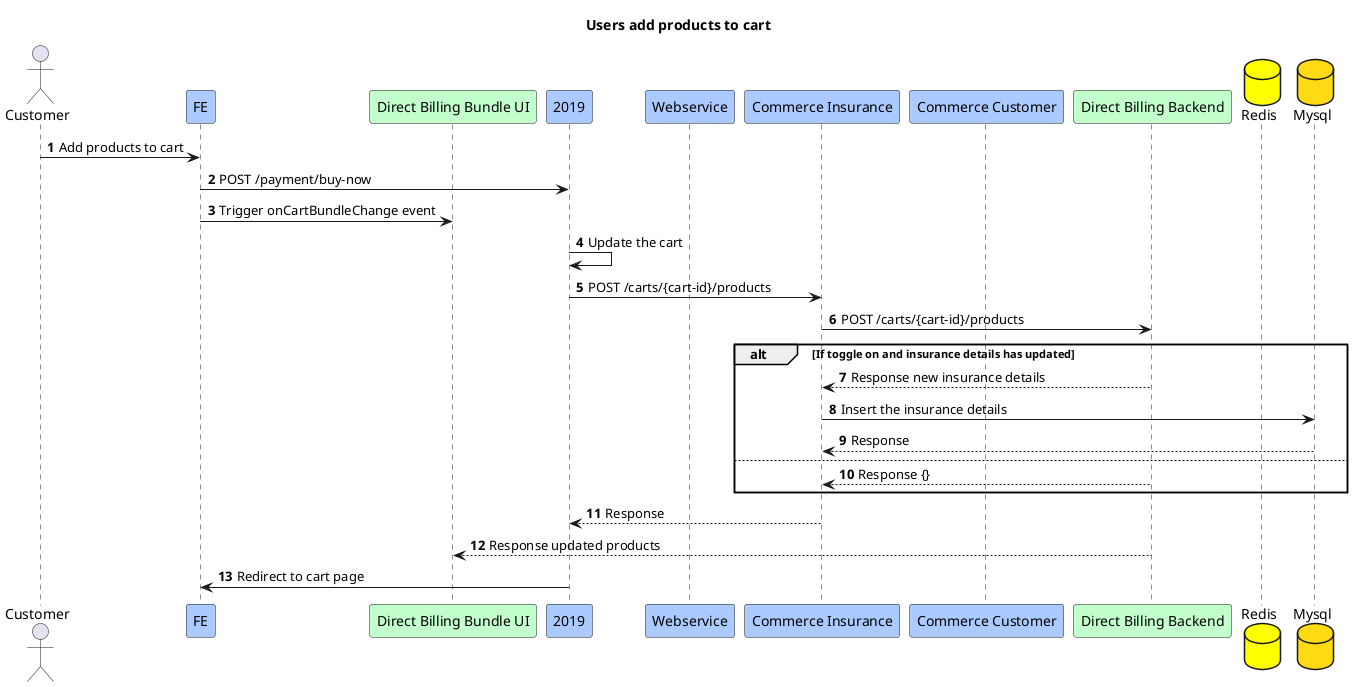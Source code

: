 @startuml
title Users add products to cart
actor Customer
participant FE #abcaff
participant "Direct Billing Bundle UI" #c3ffcd
participant "2019" #abcaff
participant "Webservice" #abcaff
participant "Commerce Insurance" #abcaff
participant "Commerce Customer" #abcaff
participant "Direct Billing Backend" #c3ffcd
database "Redis" #yellow
database "Mysql" #fdda14

autonumber
Customer -> FE:Add products to cart
FE -> 2019:POST /payment/buy-now
FE -> "Direct Billing Bundle UI":Trigger onCartBundleChange event
2019 -> 2019:Update the cart
2019 -> "Commerce Insurance":POST /carts/{cart-id}/products
"Commerce Insurance" -> "Direct Billing Backend":POST /carts/{cart-id}/products
alt If toggle on and insurance details has updated
    "Direct Billing Backend" --> "Commerce Insurance":Response new insurance details
    "Commerce Insurance" -> "Mysql":Insert the insurance details
    "Mysql" --> "Commerce Insurance":Response
else 
    "Direct Billing Backend" --> "Commerce Insurance":Response {}
end
"Commerce Insurance" --> 2019:Response
"Direct Billing Backend" --> "Direct Billing Bundle UI":Response updated products
"2019" -> FE:Redirect to cart page
@enduml

